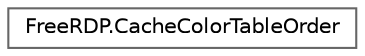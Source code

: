digraph "Graphical Class Hierarchy"
{
 // LATEX_PDF_SIZE
  bgcolor="transparent";
  edge [fontname=Helvetica,fontsize=10,labelfontname=Helvetica,labelfontsize=10];
  node [fontname=Helvetica,fontsize=10,shape=box,height=0.2,width=0.4];
  rankdir="LR";
  Node0 [id="Node000000",label="FreeRDP.CacheColorTableOrder",height=0.2,width=0.4,color="grey40", fillcolor="white", style="filled",URL="$struct_free_r_d_p_1_1_cache_color_table_order.html",tooltip=" "];
}
